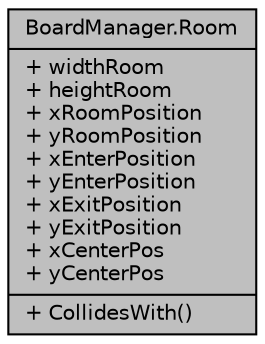 digraph "BoardManager.Room"
{
  edge [fontname="Helvetica",fontsize="10",labelfontname="Helvetica",labelfontsize="10"];
  node [fontname="Helvetica",fontsize="10",shape=record];
  Node1 [label="{BoardManager.Room\n|+ widthRoom\l+ heightRoom\l+ xRoomPosition\l+ yRoomPosition\l+ xEnterPosition\l+ yEnterPosition\l+ xExitPosition\l+ yExitPosition\l+ xCenterPos\l+ yCenterPos\l|+ CollidesWith()\l}",height=0.2,width=0.4,color="black", fillcolor="grey75", style="filled", fontcolor="black"];
}
